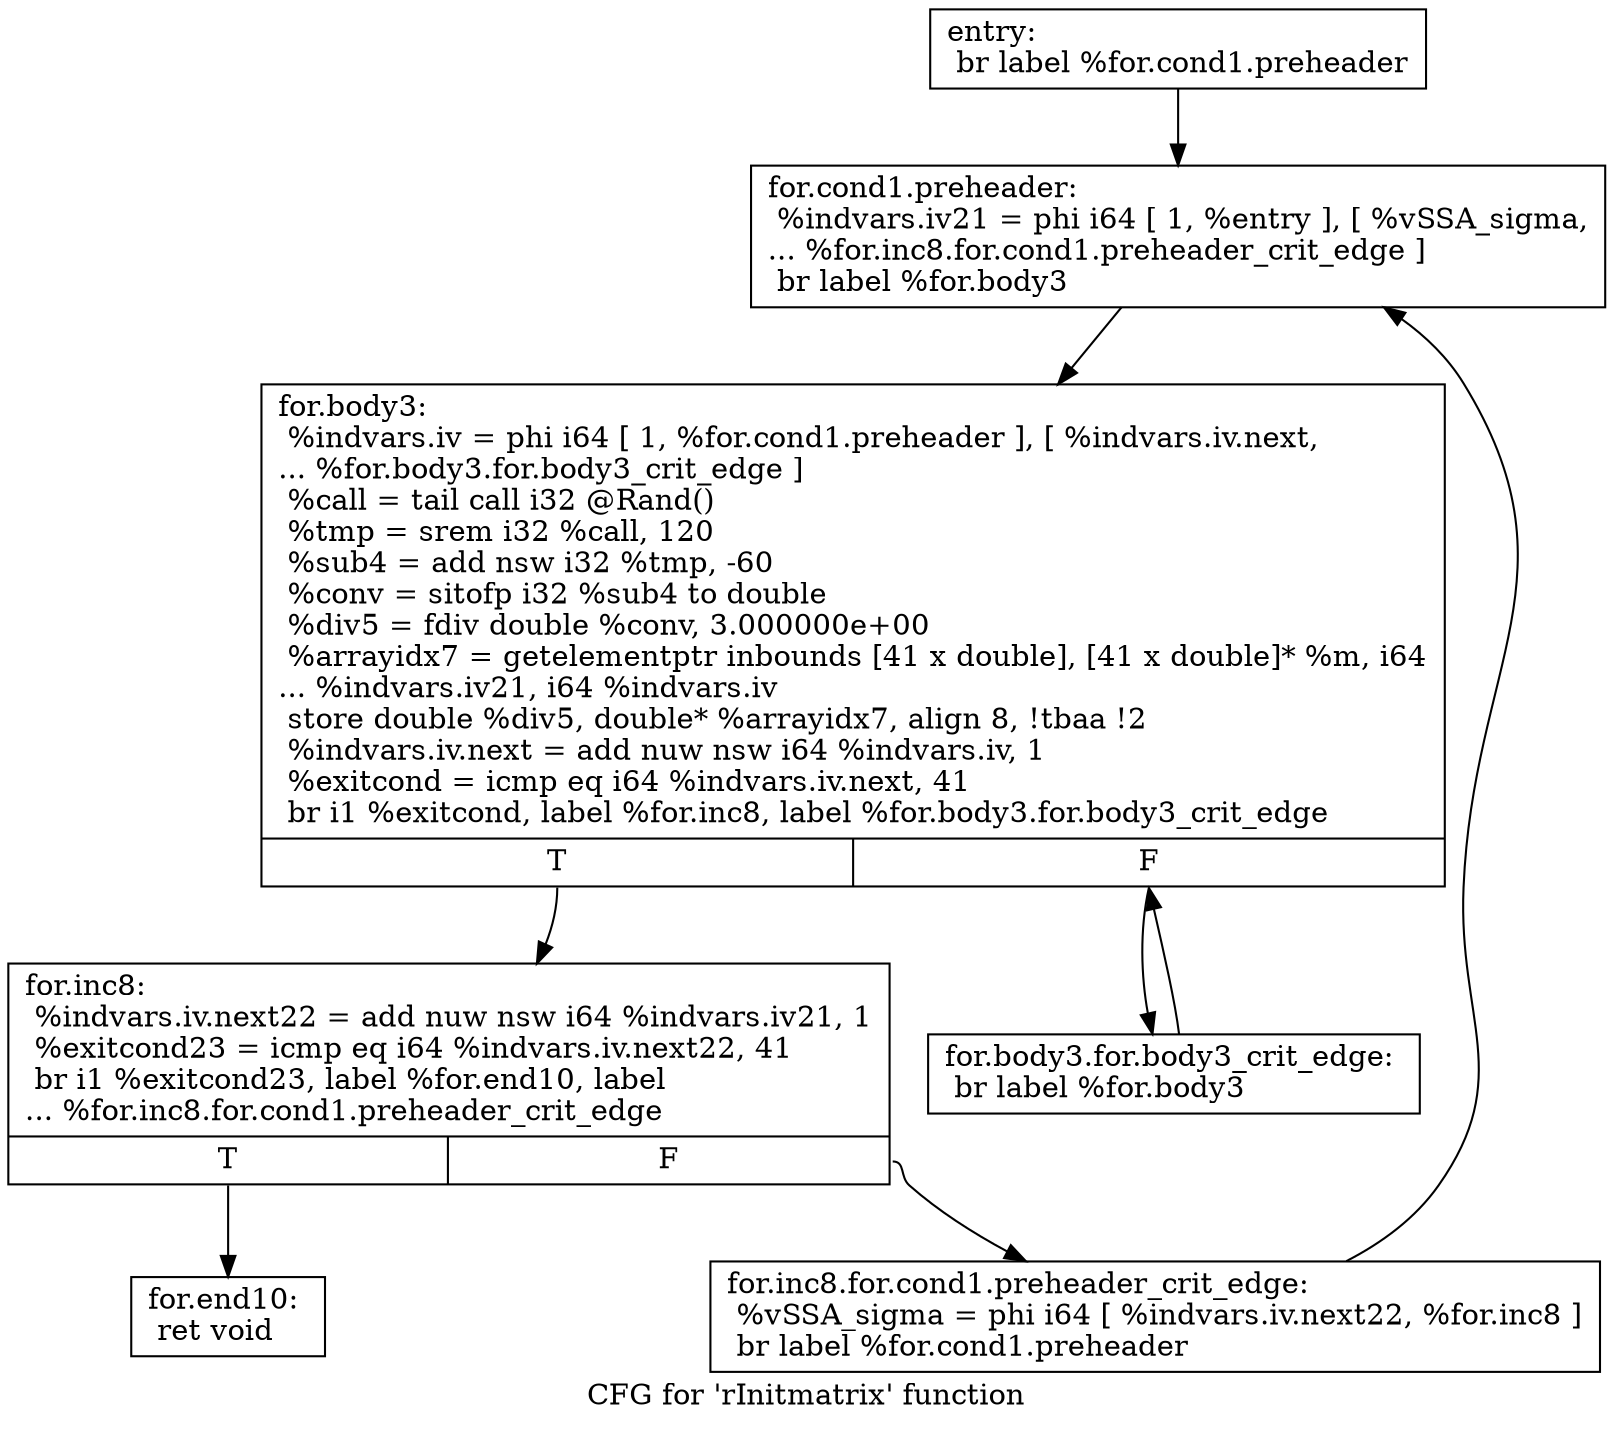 digraph "CFG for 'rInitmatrix' function" {
	label="CFG for 'rInitmatrix' function";

	Node0x8798160 [shape=record,label="{entry:\l  br label %for.cond1.preheader\l}"];
	Node0x8798160 -> Node0x8791710;
	Node0x8791710 [shape=record,label="{for.cond1.preheader:                              \l  %indvars.iv21 = phi i64 [ 1, %entry ], [ %vSSA_sigma,\l... %for.inc8.for.cond1.preheader_crit_edge ]\l  br label %for.body3\l}"];
	Node0x8791710 -> Node0x8791760;
	Node0x8791760 [shape=record,label="{for.body3:                                        \l  %indvars.iv = phi i64 [ 1, %for.cond1.preheader ], [ %indvars.iv.next,\l... %for.body3.for.body3_crit_edge ]\l  %call = tail call i32 @Rand()\l  %tmp = srem i32 %call, 120\l  %sub4 = add nsw i32 %tmp, -60\l  %conv = sitofp i32 %sub4 to double\l  %div5 = fdiv double %conv, 3.000000e+00\l  %arrayidx7 = getelementptr inbounds [41 x double], [41 x double]* %m, i64\l... %indvars.iv21, i64 %indvars.iv\l  store double %div5, double* %arrayidx7, align 8, !tbaa !2\l  %indvars.iv.next = add nuw nsw i64 %indvars.iv, 1\l  %exitcond = icmp eq i64 %indvars.iv.next, 41\l  br i1 %exitcond, label %for.inc8, label %for.body3.for.body3_crit_edge\l|{<s0>T|<s1>F}}"];
	Node0x8791760:s0 -> Node0x8791800;
	Node0x8791760:s1 -> Node0x87917b0;
	Node0x87917b0 [shape=record,label="{for.body3.for.body3_crit_edge:                    \l  br label %for.body3\l}"];
	Node0x87917b0 -> Node0x8791760;
	Node0x8791800 [shape=record,label="{for.inc8:                                         \l  %indvars.iv.next22 = add nuw nsw i64 %indvars.iv21, 1\l  %exitcond23 = icmp eq i64 %indvars.iv.next22, 41\l  br i1 %exitcond23, label %for.end10, label\l... %for.inc8.for.cond1.preheader_crit_edge\l|{<s0>T|<s1>F}}"];
	Node0x8791800:s0 -> Node0x87918a0;
	Node0x8791800:s1 -> Node0x8791850;
	Node0x8791850 [shape=record,label="{for.inc8.for.cond1.preheader_crit_edge:           \l  %vSSA_sigma = phi i64 [ %indvars.iv.next22, %for.inc8 ]\l  br label %for.cond1.preheader\l}"];
	Node0x8791850 -> Node0x8791710;
	Node0x87918a0 [shape=record,label="{for.end10:                                        \l  ret void\l}"];
}
